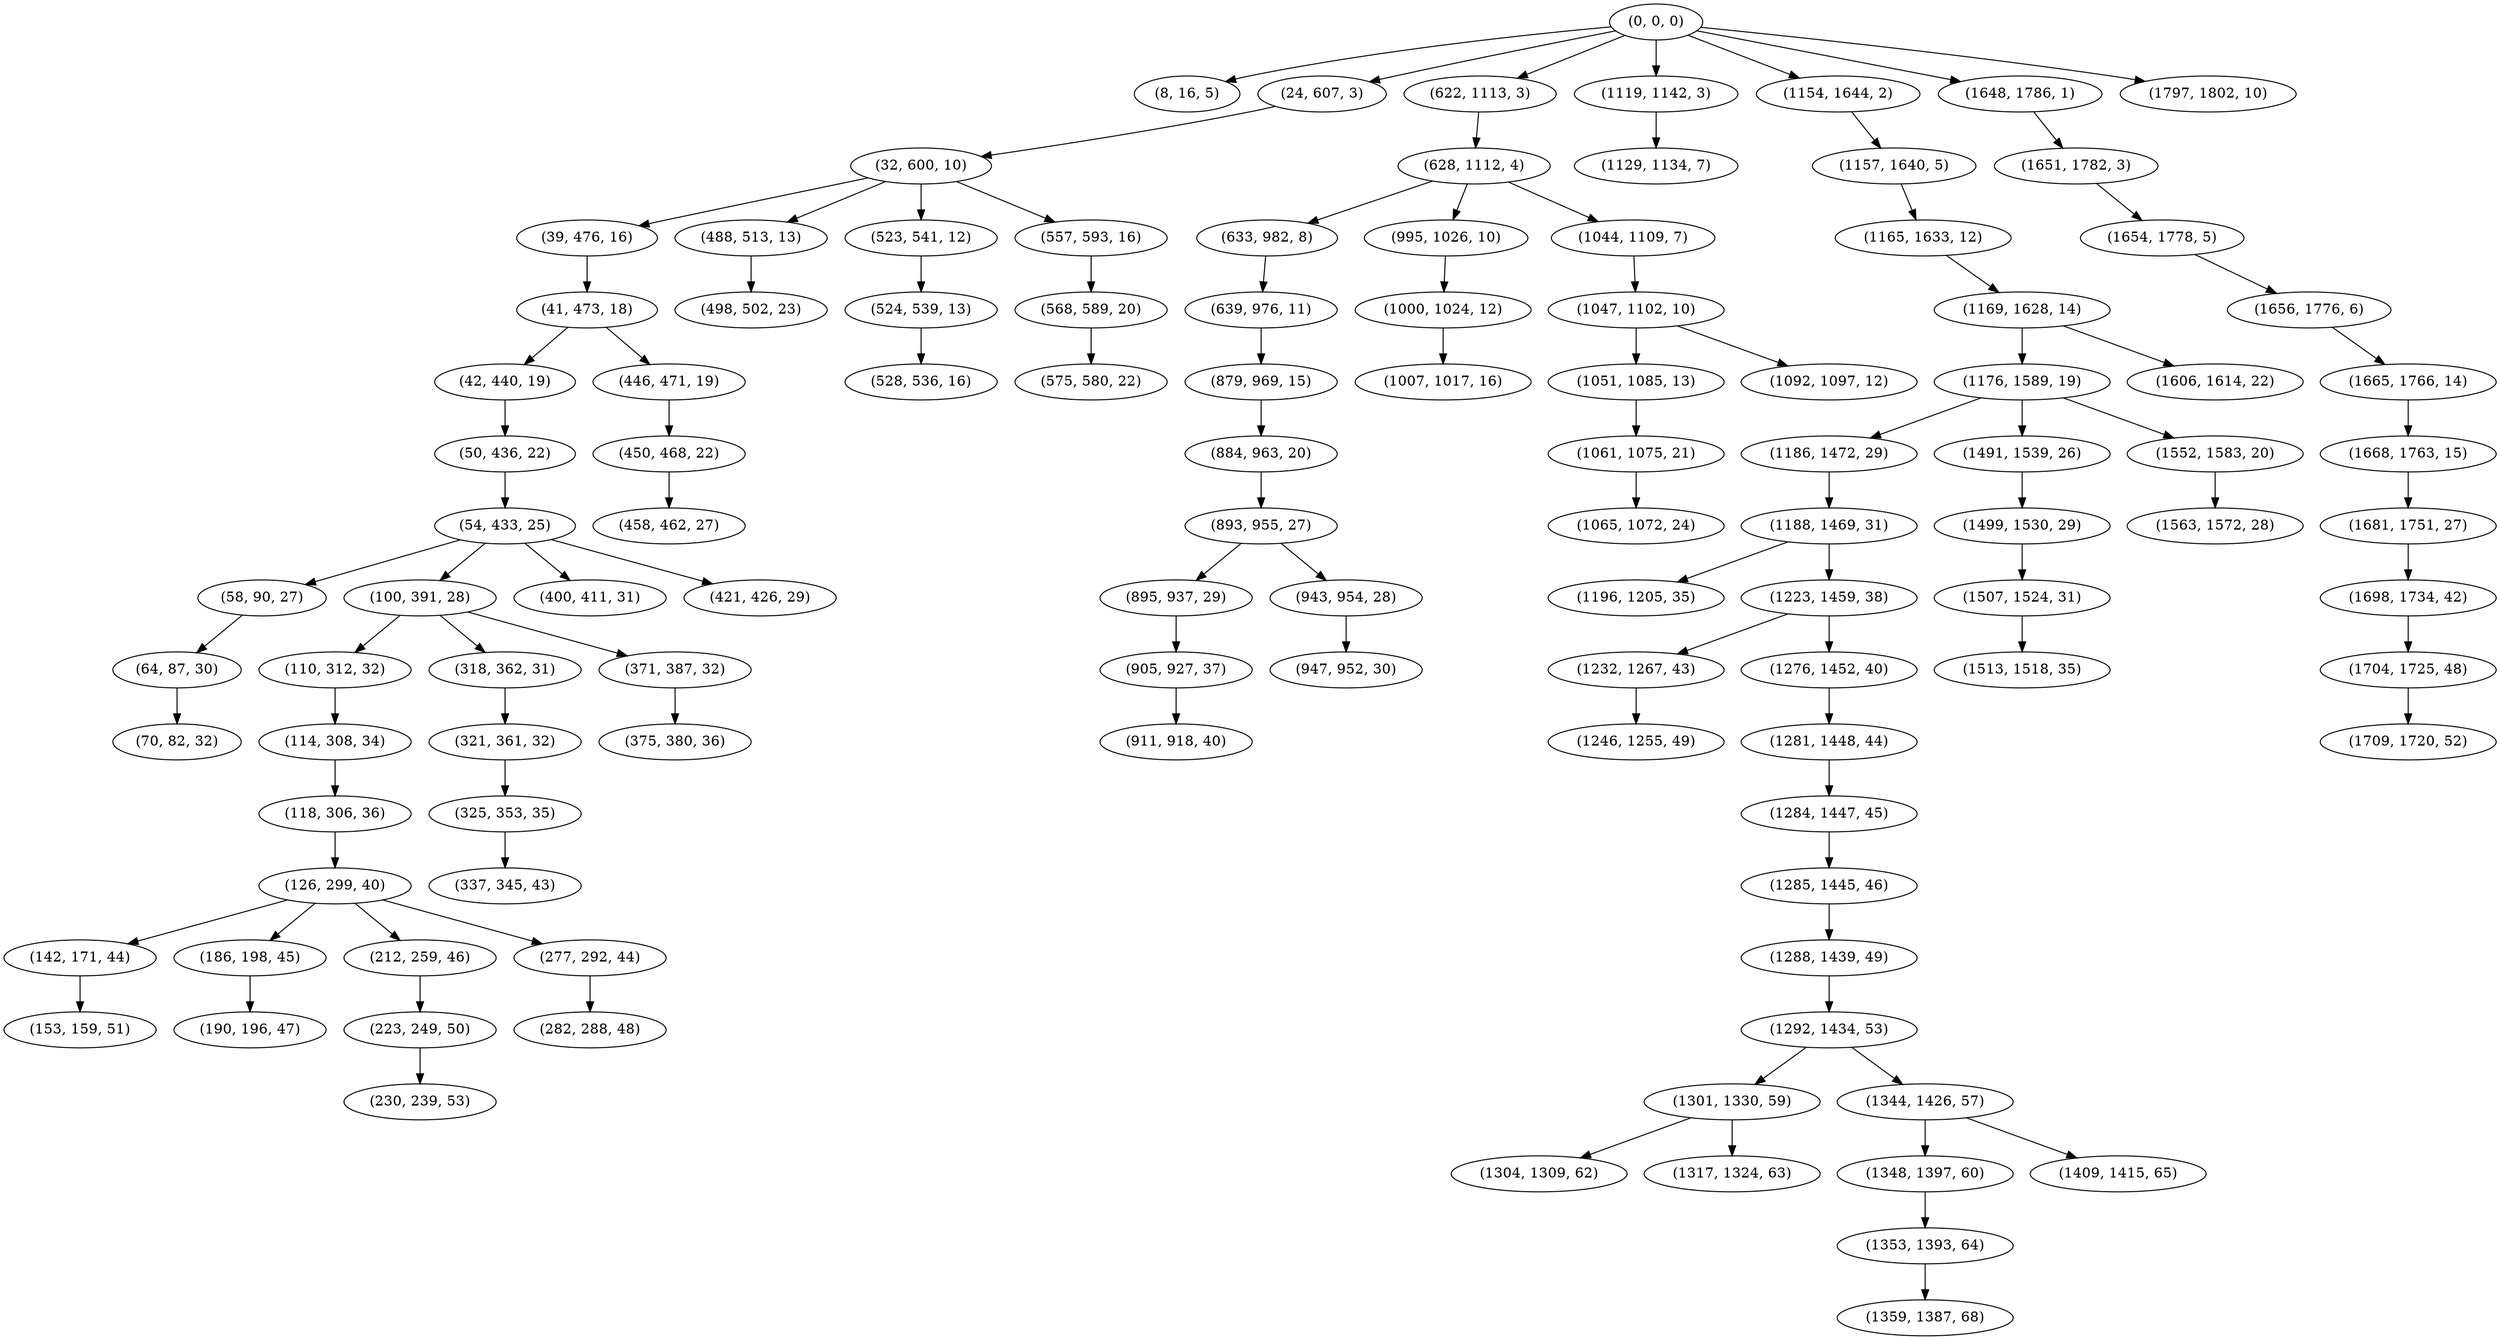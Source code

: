 digraph tree {
    "(0, 0, 0)";
    "(8, 16, 5)";
    "(24, 607, 3)";
    "(32, 600, 10)";
    "(39, 476, 16)";
    "(41, 473, 18)";
    "(42, 440, 19)";
    "(50, 436, 22)";
    "(54, 433, 25)";
    "(58, 90, 27)";
    "(64, 87, 30)";
    "(70, 82, 32)";
    "(100, 391, 28)";
    "(110, 312, 32)";
    "(114, 308, 34)";
    "(118, 306, 36)";
    "(126, 299, 40)";
    "(142, 171, 44)";
    "(153, 159, 51)";
    "(186, 198, 45)";
    "(190, 196, 47)";
    "(212, 259, 46)";
    "(223, 249, 50)";
    "(230, 239, 53)";
    "(277, 292, 44)";
    "(282, 288, 48)";
    "(318, 362, 31)";
    "(321, 361, 32)";
    "(325, 353, 35)";
    "(337, 345, 43)";
    "(371, 387, 32)";
    "(375, 380, 36)";
    "(400, 411, 31)";
    "(421, 426, 29)";
    "(446, 471, 19)";
    "(450, 468, 22)";
    "(458, 462, 27)";
    "(488, 513, 13)";
    "(498, 502, 23)";
    "(523, 541, 12)";
    "(524, 539, 13)";
    "(528, 536, 16)";
    "(557, 593, 16)";
    "(568, 589, 20)";
    "(575, 580, 22)";
    "(622, 1113, 3)";
    "(628, 1112, 4)";
    "(633, 982, 8)";
    "(639, 976, 11)";
    "(879, 969, 15)";
    "(884, 963, 20)";
    "(893, 955, 27)";
    "(895, 937, 29)";
    "(905, 927, 37)";
    "(911, 918, 40)";
    "(943, 954, 28)";
    "(947, 952, 30)";
    "(995, 1026, 10)";
    "(1000, 1024, 12)";
    "(1007, 1017, 16)";
    "(1044, 1109, 7)";
    "(1047, 1102, 10)";
    "(1051, 1085, 13)";
    "(1061, 1075, 21)";
    "(1065, 1072, 24)";
    "(1092, 1097, 12)";
    "(1119, 1142, 3)";
    "(1129, 1134, 7)";
    "(1154, 1644, 2)";
    "(1157, 1640, 5)";
    "(1165, 1633, 12)";
    "(1169, 1628, 14)";
    "(1176, 1589, 19)";
    "(1186, 1472, 29)";
    "(1188, 1469, 31)";
    "(1196, 1205, 35)";
    "(1223, 1459, 38)";
    "(1232, 1267, 43)";
    "(1246, 1255, 49)";
    "(1276, 1452, 40)";
    "(1281, 1448, 44)";
    "(1284, 1447, 45)";
    "(1285, 1445, 46)";
    "(1288, 1439, 49)";
    "(1292, 1434, 53)";
    "(1301, 1330, 59)";
    "(1304, 1309, 62)";
    "(1317, 1324, 63)";
    "(1344, 1426, 57)";
    "(1348, 1397, 60)";
    "(1353, 1393, 64)";
    "(1359, 1387, 68)";
    "(1409, 1415, 65)";
    "(1491, 1539, 26)";
    "(1499, 1530, 29)";
    "(1507, 1524, 31)";
    "(1513, 1518, 35)";
    "(1552, 1583, 20)";
    "(1563, 1572, 28)";
    "(1606, 1614, 22)";
    "(1648, 1786, 1)";
    "(1651, 1782, 3)";
    "(1654, 1778, 5)";
    "(1656, 1776, 6)";
    "(1665, 1766, 14)";
    "(1668, 1763, 15)";
    "(1681, 1751, 27)";
    "(1698, 1734, 42)";
    "(1704, 1725, 48)";
    "(1709, 1720, 52)";
    "(1797, 1802, 10)";
    "(0, 0, 0)" -> "(8, 16, 5)";
    "(0, 0, 0)" -> "(24, 607, 3)";
    "(0, 0, 0)" -> "(622, 1113, 3)";
    "(0, 0, 0)" -> "(1119, 1142, 3)";
    "(0, 0, 0)" -> "(1154, 1644, 2)";
    "(0, 0, 0)" -> "(1648, 1786, 1)";
    "(0, 0, 0)" -> "(1797, 1802, 10)";
    "(24, 607, 3)" -> "(32, 600, 10)";
    "(32, 600, 10)" -> "(39, 476, 16)";
    "(32, 600, 10)" -> "(488, 513, 13)";
    "(32, 600, 10)" -> "(523, 541, 12)";
    "(32, 600, 10)" -> "(557, 593, 16)";
    "(39, 476, 16)" -> "(41, 473, 18)";
    "(41, 473, 18)" -> "(42, 440, 19)";
    "(41, 473, 18)" -> "(446, 471, 19)";
    "(42, 440, 19)" -> "(50, 436, 22)";
    "(50, 436, 22)" -> "(54, 433, 25)";
    "(54, 433, 25)" -> "(58, 90, 27)";
    "(54, 433, 25)" -> "(100, 391, 28)";
    "(54, 433, 25)" -> "(400, 411, 31)";
    "(54, 433, 25)" -> "(421, 426, 29)";
    "(58, 90, 27)" -> "(64, 87, 30)";
    "(64, 87, 30)" -> "(70, 82, 32)";
    "(100, 391, 28)" -> "(110, 312, 32)";
    "(100, 391, 28)" -> "(318, 362, 31)";
    "(100, 391, 28)" -> "(371, 387, 32)";
    "(110, 312, 32)" -> "(114, 308, 34)";
    "(114, 308, 34)" -> "(118, 306, 36)";
    "(118, 306, 36)" -> "(126, 299, 40)";
    "(126, 299, 40)" -> "(142, 171, 44)";
    "(126, 299, 40)" -> "(186, 198, 45)";
    "(126, 299, 40)" -> "(212, 259, 46)";
    "(126, 299, 40)" -> "(277, 292, 44)";
    "(142, 171, 44)" -> "(153, 159, 51)";
    "(186, 198, 45)" -> "(190, 196, 47)";
    "(212, 259, 46)" -> "(223, 249, 50)";
    "(223, 249, 50)" -> "(230, 239, 53)";
    "(277, 292, 44)" -> "(282, 288, 48)";
    "(318, 362, 31)" -> "(321, 361, 32)";
    "(321, 361, 32)" -> "(325, 353, 35)";
    "(325, 353, 35)" -> "(337, 345, 43)";
    "(371, 387, 32)" -> "(375, 380, 36)";
    "(446, 471, 19)" -> "(450, 468, 22)";
    "(450, 468, 22)" -> "(458, 462, 27)";
    "(488, 513, 13)" -> "(498, 502, 23)";
    "(523, 541, 12)" -> "(524, 539, 13)";
    "(524, 539, 13)" -> "(528, 536, 16)";
    "(557, 593, 16)" -> "(568, 589, 20)";
    "(568, 589, 20)" -> "(575, 580, 22)";
    "(622, 1113, 3)" -> "(628, 1112, 4)";
    "(628, 1112, 4)" -> "(633, 982, 8)";
    "(628, 1112, 4)" -> "(995, 1026, 10)";
    "(628, 1112, 4)" -> "(1044, 1109, 7)";
    "(633, 982, 8)" -> "(639, 976, 11)";
    "(639, 976, 11)" -> "(879, 969, 15)";
    "(879, 969, 15)" -> "(884, 963, 20)";
    "(884, 963, 20)" -> "(893, 955, 27)";
    "(893, 955, 27)" -> "(895, 937, 29)";
    "(893, 955, 27)" -> "(943, 954, 28)";
    "(895, 937, 29)" -> "(905, 927, 37)";
    "(905, 927, 37)" -> "(911, 918, 40)";
    "(943, 954, 28)" -> "(947, 952, 30)";
    "(995, 1026, 10)" -> "(1000, 1024, 12)";
    "(1000, 1024, 12)" -> "(1007, 1017, 16)";
    "(1044, 1109, 7)" -> "(1047, 1102, 10)";
    "(1047, 1102, 10)" -> "(1051, 1085, 13)";
    "(1047, 1102, 10)" -> "(1092, 1097, 12)";
    "(1051, 1085, 13)" -> "(1061, 1075, 21)";
    "(1061, 1075, 21)" -> "(1065, 1072, 24)";
    "(1119, 1142, 3)" -> "(1129, 1134, 7)";
    "(1154, 1644, 2)" -> "(1157, 1640, 5)";
    "(1157, 1640, 5)" -> "(1165, 1633, 12)";
    "(1165, 1633, 12)" -> "(1169, 1628, 14)";
    "(1169, 1628, 14)" -> "(1176, 1589, 19)";
    "(1169, 1628, 14)" -> "(1606, 1614, 22)";
    "(1176, 1589, 19)" -> "(1186, 1472, 29)";
    "(1176, 1589, 19)" -> "(1491, 1539, 26)";
    "(1176, 1589, 19)" -> "(1552, 1583, 20)";
    "(1186, 1472, 29)" -> "(1188, 1469, 31)";
    "(1188, 1469, 31)" -> "(1196, 1205, 35)";
    "(1188, 1469, 31)" -> "(1223, 1459, 38)";
    "(1223, 1459, 38)" -> "(1232, 1267, 43)";
    "(1223, 1459, 38)" -> "(1276, 1452, 40)";
    "(1232, 1267, 43)" -> "(1246, 1255, 49)";
    "(1276, 1452, 40)" -> "(1281, 1448, 44)";
    "(1281, 1448, 44)" -> "(1284, 1447, 45)";
    "(1284, 1447, 45)" -> "(1285, 1445, 46)";
    "(1285, 1445, 46)" -> "(1288, 1439, 49)";
    "(1288, 1439, 49)" -> "(1292, 1434, 53)";
    "(1292, 1434, 53)" -> "(1301, 1330, 59)";
    "(1292, 1434, 53)" -> "(1344, 1426, 57)";
    "(1301, 1330, 59)" -> "(1304, 1309, 62)";
    "(1301, 1330, 59)" -> "(1317, 1324, 63)";
    "(1344, 1426, 57)" -> "(1348, 1397, 60)";
    "(1344, 1426, 57)" -> "(1409, 1415, 65)";
    "(1348, 1397, 60)" -> "(1353, 1393, 64)";
    "(1353, 1393, 64)" -> "(1359, 1387, 68)";
    "(1491, 1539, 26)" -> "(1499, 1530, 29)";
    "(1499, 1530, 29)" -> "(1507, 1524, 31)";
    "(1507, 1524, 31)" -> "(1513, 1518, 35)";
    "(1552, 1583, 20)" -> "(1563, 1572, 28)";
    "(1648, 1786, 1)" -> "(1651, 1782, 3)";
    "(1651, 1782, 3)" -> "(1654, 1778, 5)";
    "(1654, 1778, 5)" -> "(1656, 1776, 6)";
    "(1656, 1776, 6)" -> "(1665, 1766, 14)";
    "(1665, 1766, 14)" -> "(1668, 1763, 15)";
    "(1668, 1763, 15)" -> "(1681, 1751, 27)";
    "(1681, 1751, 27)" -> "(1698, 1734, 42)";
    "(1698, 1734, 42)" -> "(1704, 1725, 48)";
    "(1704, 1725, 48)" -> "(1709, 1720, 52)";
}

